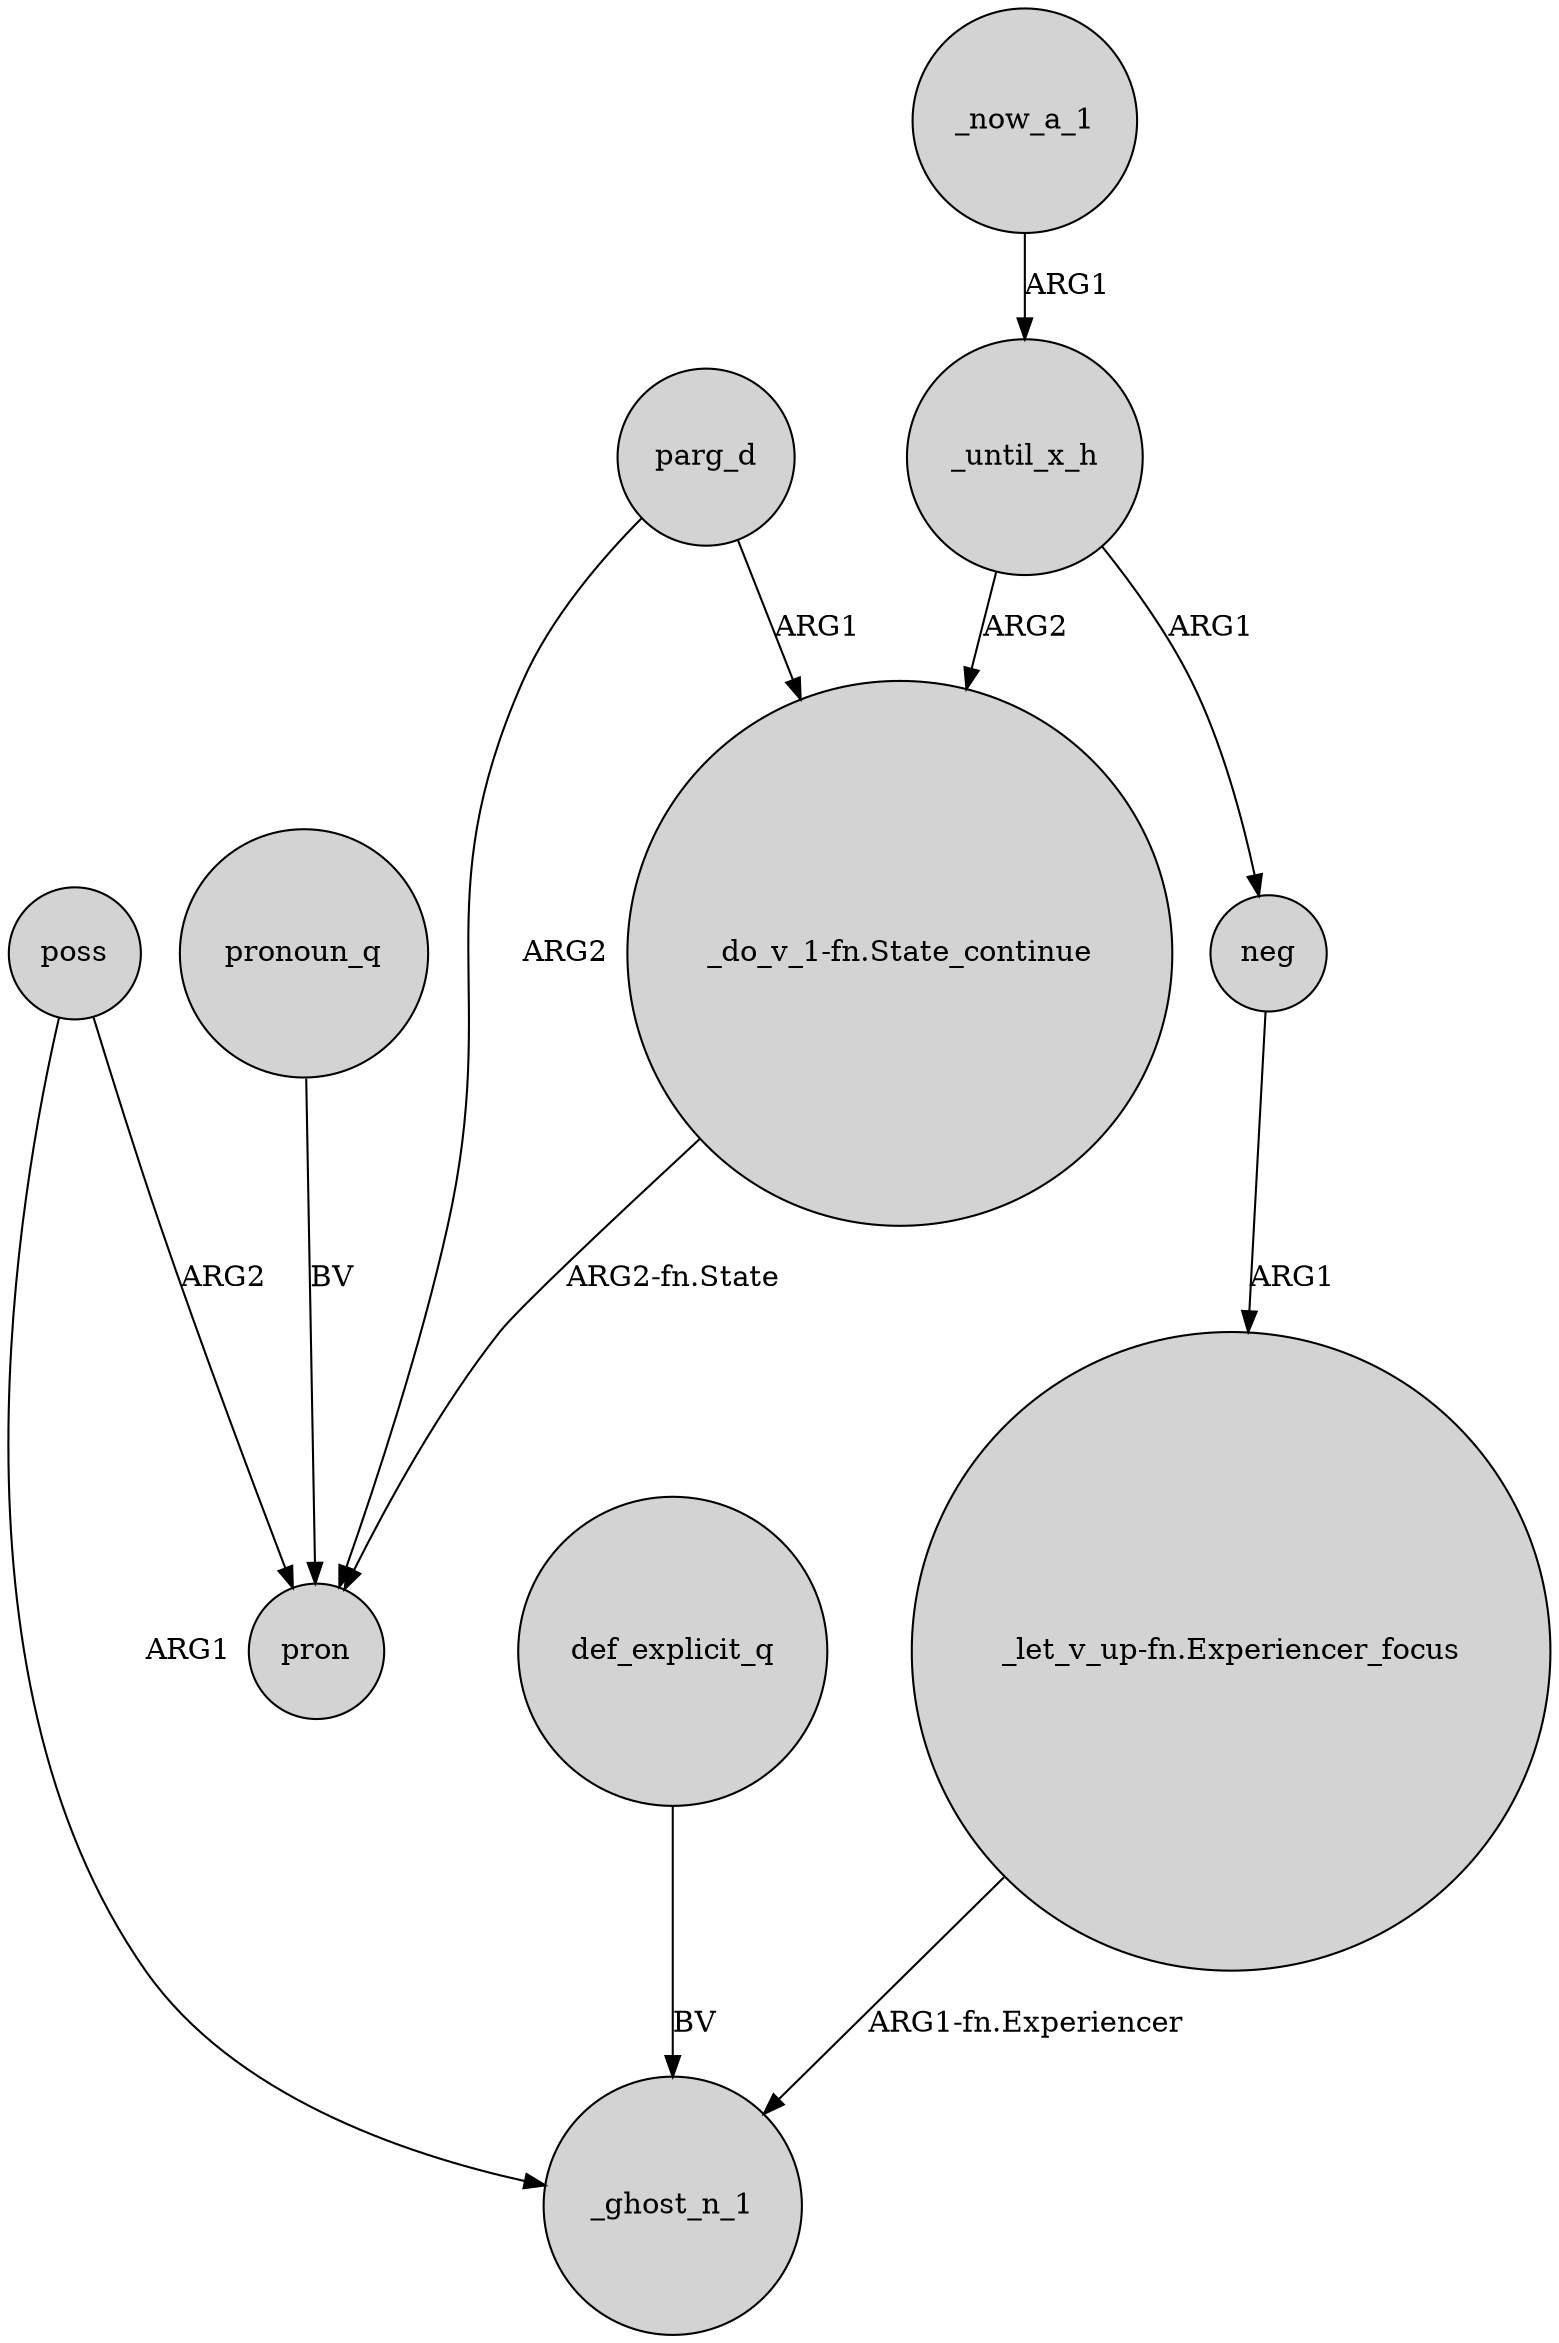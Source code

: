 digraph {
	node [shape=circle style=filled]
	poss -> _ghost_n_1 [label=ARG1]
	_until_x_h -> "_do_v_1-fn.State_continue" [label=ARG2]
	def_explicit_q -> _ghost_n_1 [label=BV]
	"_let_v_up-fn.Experiencer_focus" -> _ghost_n_1 [label="ARG1-fn.Experiencer"]
	_until_x_h -> neg [label=ARG1]
	"_do_v_1-fn.State_continue" -> pron [label="ARG2-fn.State"]
	pronoun_q -> pron [label=BV]
	neg -> "_let_v_up-fn.Experiencer_focus" [label=ARG1]
	parg_d -> "_do_v_1-fn.State_continue" [label=ARG1]
	poss -> pron [label=ARG2]
	parg_d -> pron [label=ARG2]
	_now_a_1 -> _until_x_h [label=ARG1]
}
